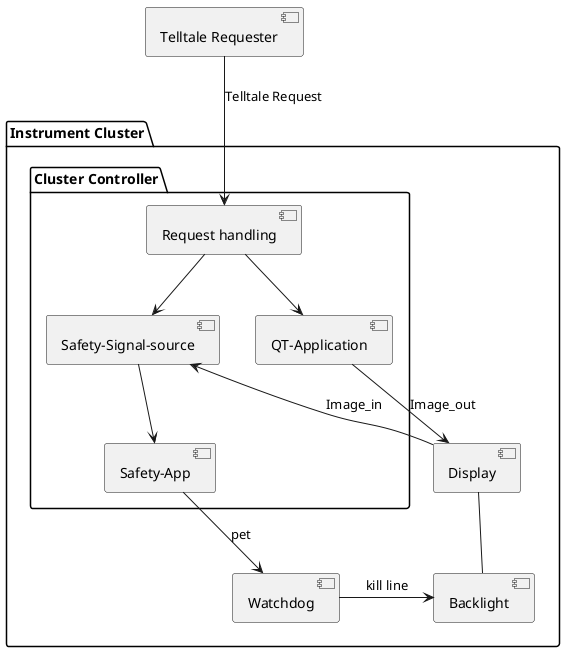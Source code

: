 ' Functional and SW architecture perspective Cluster Demo application
@startuml
[Telltale Requester]
package "Instrument Cluster" {
together {
[Display]
[Backlight]
}
[Watchdog]
package "Cluster Controller" {
[Request handling]
[QT-Application]
[Safety-Signal-source]
[Safety-App]
}
}

[Telltale Requester] --> [Request handling] : Telltale Request
[Request handling] --> [QT-Application]
[Request handling] --> [Safety-Signal-source]

[QT-Application] --> [Display] : Image_out
[Safety-Signal-source] --> [Safety-App]
[Display] --> [Safety-Signal-source] : Image_in

[Safety-App] --> [Watchdog] : pet
[Watchdog] --> [Backlight] : kill line
[Display] -- [Backlight]
@enduml

